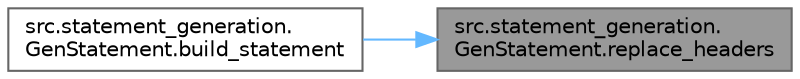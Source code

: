 digraph "src.statement_generation.GenStatement.replace_headers"
{
 // LATEX_PDF_SIZE
  bgcolor="transparent";
  edge [fontname=Helvetica,fontsize=10,labelfontname=Helvetica,labelfontsize=10];
  node [fontname=Helvetica,fontsize=10,shape=box,height=0.2,width=0.4];
  rankdir="RL";
  Node1 [id="Node000001",label="src.statement_generation.\lGenStatement.replace_headers",height=0.2,width=0.4,color="gray40", fillcolor="grey60", style="filled", fontcolor="black",tooltip=" "];
  Node1 -> Node2 [id="edge1_Node000001_Node000002",dir="back",color="steelblue1",style="solid",tooltip=" "];
  Node2 [id="Node000002",label="src.statement_generation.\lGenStatement.build_statement",height=0.2,width=0.4,color="grey40", fillcolor="white", style="filled",URL="$namespacesrc_1_1statement__generation_1_1_gen_statement.html#a1a861d728f26e33098255b31d6b9f383",tooltip=" "];
}
